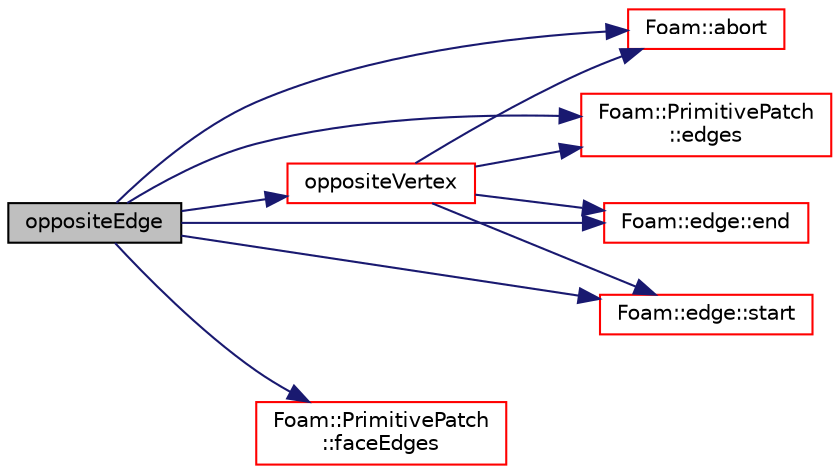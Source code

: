 digraph "oppositeEdge"
{
  bgcolor="transparent";
  edge [fontname="Helvetica",fontsize="10",labelfontname="Helvetica",labelfontsize="10"];
  node [fontname="Helvetica",fontsize="10",shape=record];
  rankdir="LR";
  Node1 [label="oppositeEdge",height=0.2,width=0.4,color="black", fillcolor="grey75", style="filled", fontcolor="black"];
  Node1 -> Node2 [color="midnightblue",fontsize="10",style="solid",fontname="Helvetica"];
  Node2 [label="Foam::abort",height=0.2,width=0.4,color="red",URL="$a10758.html#a447107a607d03e417307c203fa5fb44b"];
  Node1 -> Node3 [color="midnightblue",fontsize="10",style="solid",fontname="Helvetica"];
  Node3 [label="Foam::PrimitivePatch\l::edges",height=0.2,width=0.4,color="red",URL="$a01976.html#aae82d34fe433288eb6b1f9dea53675c8",tooltip="Return list of edges, address into LOCAL point list. "];
  Node1 -> Node4 [color="midnightblue",fontsize="10",style="solid",fontname="Helvetica"];
  Node4 [label="Foam::edge::end",height=0.2,width=0.4,color="red",URL="$a00612.html#a8ed0e876210c2c116b5694307a830518",tooltip="Return end vertex label. "];
  Node1 -> Node5 [color="midnightblue",fontsize="10",style="solid",fontname="Helvetica"];
  Node5 [label="Foam::PrimitivePatch\l::faceEdges",height=0.2,width=0.4,color="red",URL="$a01976.html#af8f18d40d14450677bb24334032e7638",tooltip="Return face-edge addressing. "];
  Node1 -> Node6 [color="midnightblue",fontsize="10",style="solid",fontname="Helvetica"];
  Node6 [label="oppositeVertex",height=0.2,width=0.4,color="red",URL="$a02703.html#ad78556d7d01f6219bb13005e24171127",tooltip="Get vertex (local numbering) opposite edge. "];
  Node6 -> Node3 [color="midnightblue",fontsize="10",style="solid",fontname="Helvetica"];
  Node6 -> Node7 [color="midnightblue",fontsize="10",style="solid",fontname="Helvetica"];
  Node7 [label="Foam::edge::start",height=0.2,width=0.4,color="red",URL="$a00612.html#a96b607a9a9baa575783b4af443ef613f",tooltip="Return start vertex label. "];
  Node6 -> Node4 [color="midnightblue",fontsize="10",style="solid",fontname="Helvetica"];
  Node6 -> Node2 [color="midnightblue",fontsize="10",style="solid",fontname="Helvetica"];
  Node1 -> Node7 [color="midnightblue",fontsize="10",style="solid",fontname="Helvetica"];
}
